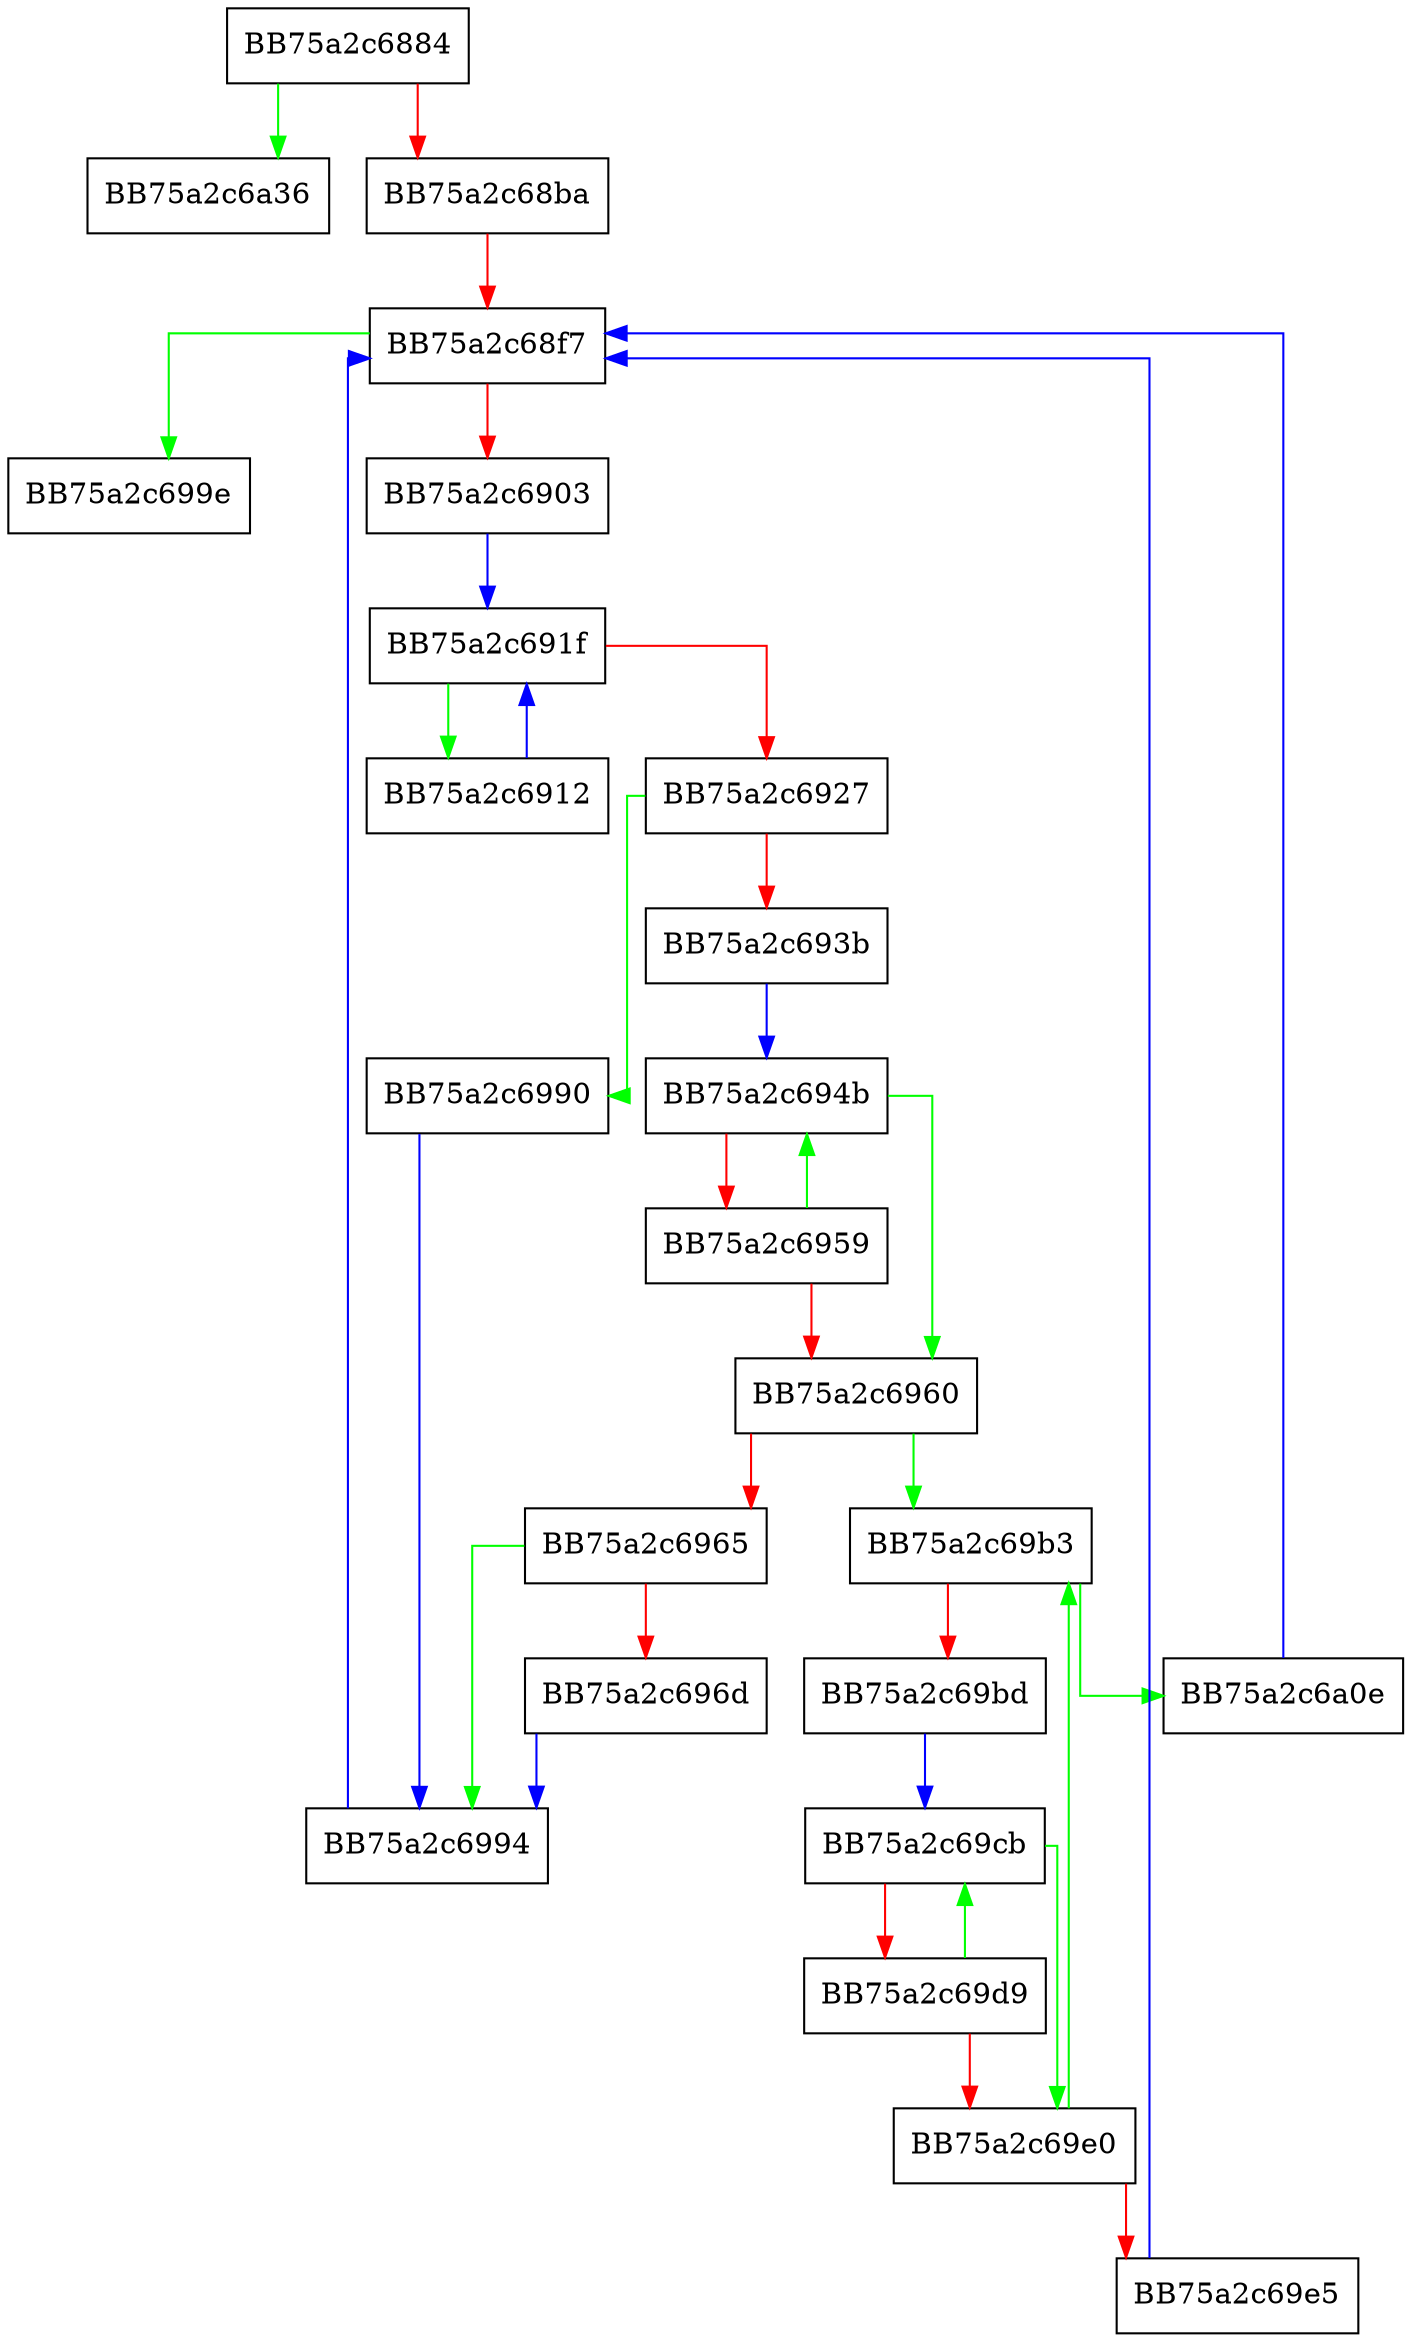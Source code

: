 digraph _Forced_rehash {
  node [shape="box"];
  graph [splines=ortho];
  BB75a2c6884 -> BB75a2c6a36 [color="green"];
  BB75a2c6884 -> BB75a2c68ba [color="red"];
  BB75a2c68ba -> BB75a2c68f7 [color="red"];
  BB75a2c68f7 -> BB75a2c699e [color="green"];
  BB75a2c68f7 -> BB75a2c6903 [color="red"];
  BB75a2c6903 -> BB75a2c691f [color="blue"];
  BB75a2c6912 -> BB75a2c691f [color="blue"];
  BB75a2c691f -> BB75a2c6912 [color="green"];
  BB75a2c691f -> BB75a2c6927 [color="red"];
  BB75a2c6927 -> BB75a2c6990 [color="green"];
  BB75a2c6927 -> BB75a2c693b [color="red"];
  BB75a2c693b -> BB75a2c694b [color="blue"];
  BB75a2c694b -> BB75a2c6960 [color="green"];
  BB75a2c694b -> BB75a2c6959 [color="red"];
  BB75a2c6959 -> BB75a2c694b [color="green"];
  BB75a2c6959 -> BB75a2c6960 [color="red"];
  BB75a2c6960 -> BB75a2c69b3 [color="green"];
  BB75a2c6960 -> BB75a2c6965 [color="red"];
  BB75a2c6965 -> BB75a2c6994 [color="green"];
  BB75a2c6965 -> BB75a2c696d [color="red"];
  BB75a2c696d -> BB75a2c6994 [color="blue"];
  BB75a2c6990 -> BB75a2c6994 [color="blue"];
  BB75a2c6994 -> BB75a2c68f7 [color="blue"];
  BB75a2c69b3 -> BB75a2c6a0e [color="green"];
  BB75a2c69b3 -> BB75a2c69bd [color="red"];
  BB75a2c69bd -> BB75a2c69cb [color="blue"];
  BB75a2c69cb -> BB75a2c69e0 [color="green"];
  BB75a2c69cb -> BB75a2c69d9 [color="red"];
  BB75a2c69d9 -> BB75a2c69cb [color="green"];
  BB75a2c69d9 -> BB75a2c69e0 [color="red"];
  BB75a2c69e0 -> BB75a2c69b3 [color="green"];
  BB75a2c69e0 -> BB75a2c69e5 [color="red"];
  BB75a2c69e5 -> BB75a2c68f7 [color="blue"];
  BB75a2c6a0e -> BB75a2c68f7 [color="blue"];
}